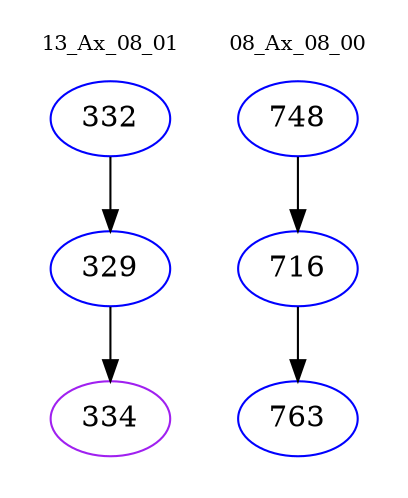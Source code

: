 digraph{
subgraph cluster_0 {
color = white
label = "13_Ax_08_01";
fontsize=10;
T0_332 [label="332", color="blue"]
T0_332 -> T0_329 [color="black"]
T0_329 [label="329", color="blue"]
T0_329 -> T0_334 [color="black"]
T0_334 [label="334", color="purple"]
}
subgraph cluster_1 {
color = white
label = "08_Ax_08_00";
fontsize=10;
T1_748 [label="748", color="blue"]
T1_748 -> T1_716 [color="black"]
T1_716 [label="716", color="blue"]
T1_716 -> T1_763 [color="black"]
T1_763 [label="763", color="blue"]
}
}
